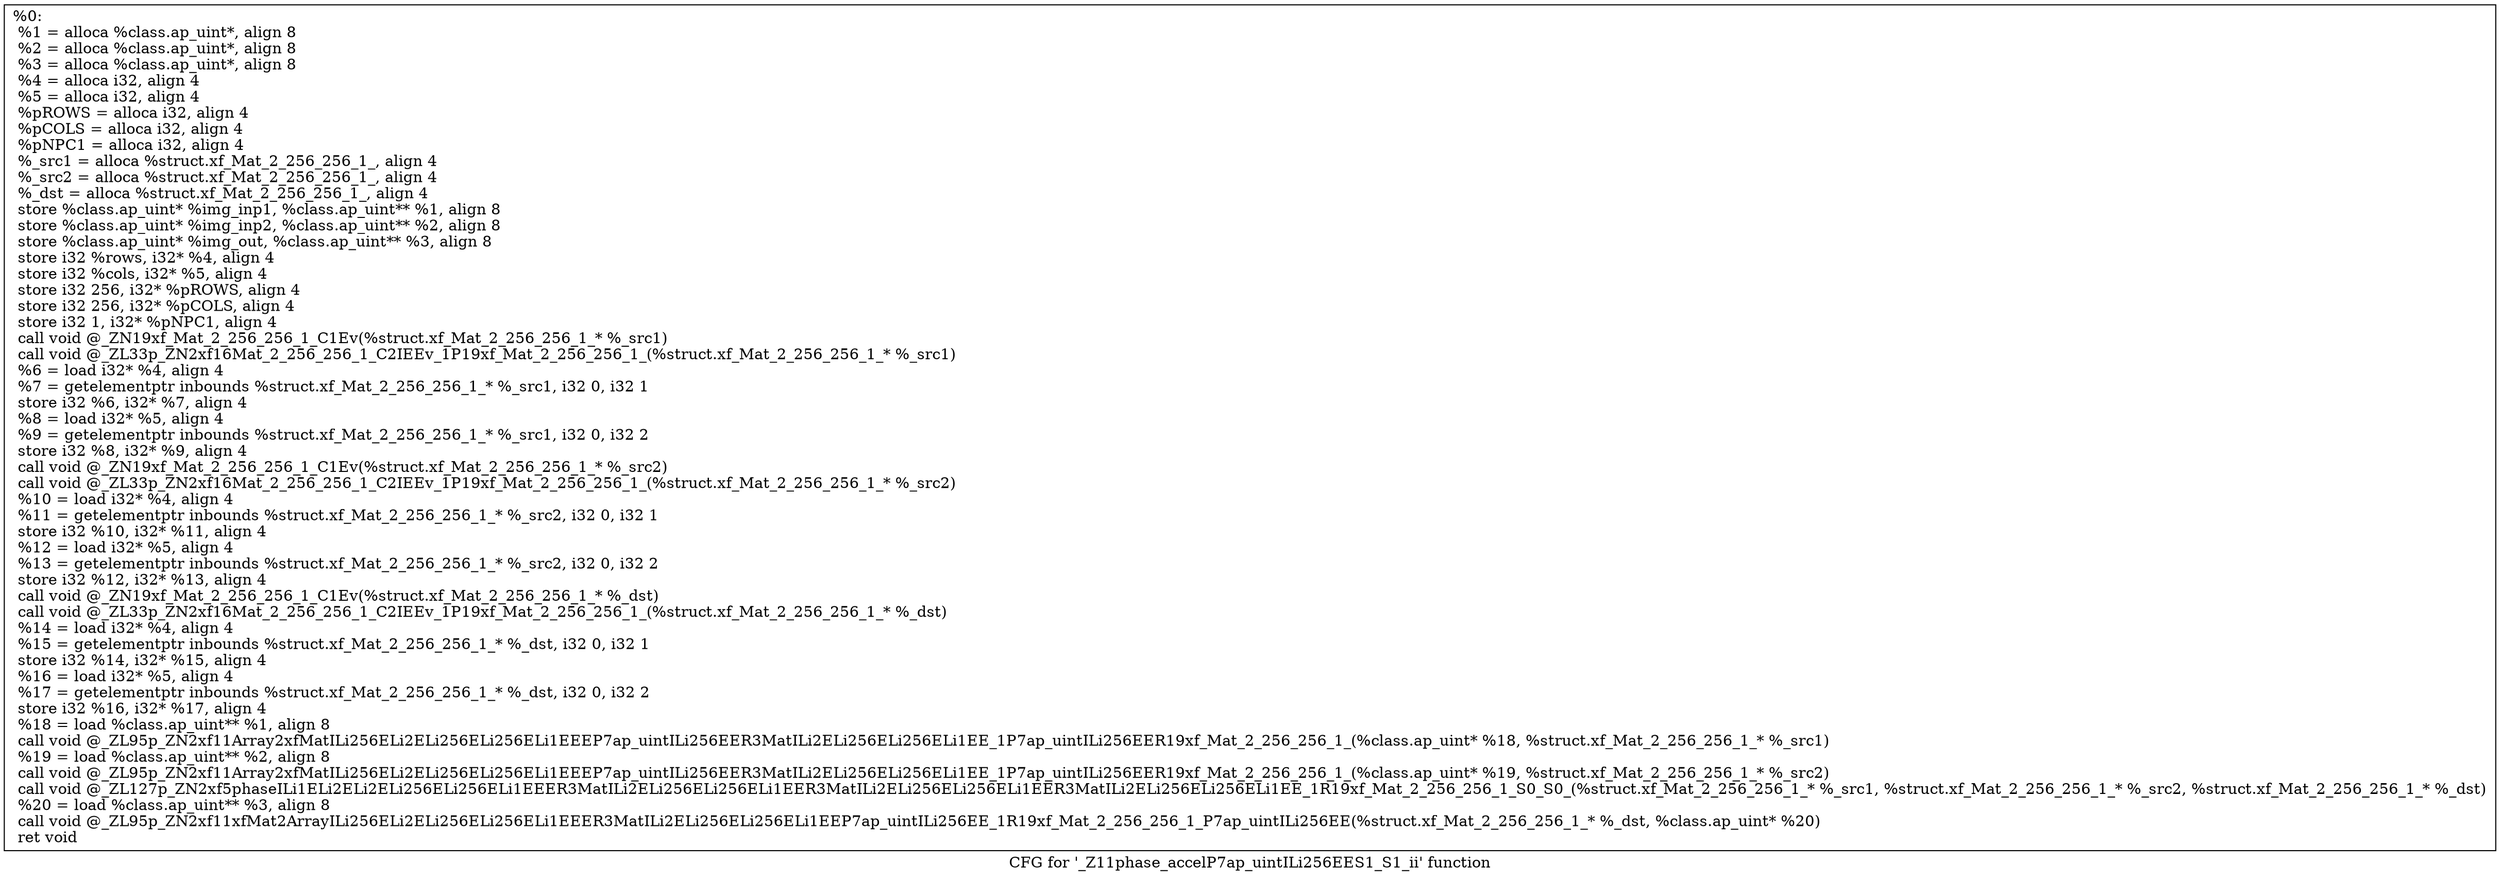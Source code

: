 digraph "CFG for '_Z11phase_accelP7ap_uintILi256EES1_S1_ii' function" {
	label="CFG for '_Z11phase_accelP7ap_uintILi256EES1_S1_ii' function";

	Node0x1c7e640 [shape=record,label="{%0:\l  %1 = alloca %class.ap_uint*, align 8\l  %2 = alloca %class.ap_uint*, align 8\l  %3 = alloca %class.ap_uint*, align 8\l  %4 = alloca i32, align 4\l  %5 = alloca i32, align 4\l  %pROWS = alloca i32, align 4\l  %pCOLS = alloca i32, align 4\l  %pNPC1 = alloca i32, align 4\l  %_src1 = alloca %struct.xf_Mat_2_256_256_1_, align 4\l  %_src2 = alloca %struct.xf_Mat_2_256_256_1_, align 4\l  %_dst = alloca %struct.xf_Mat_2_256_256_1_, align 4\l  store %class.ap_uint* %img_inp1, %class.ap_uint** %1, align 8\l  store %class.ap_uint* %img_inp2, %class.ap_uint** %2, align 8\l  store %class.ap_uint* %img_out, %class.ap_uint** %3, align 8\l  store i32 %rows, i32* %4, align 4\l  store i32 %cols, i32* %5, align 4\l  store i32 256, i32* %pROWS, align 4\l  store i32 256, i32* %pCOLS, align 4\l  store i32 1, i32* %pNPC1, align 4\l  call void @_ZN19xf_Mat_2_256_256_1_C1Ev(%struct.xf_Mat_2_256_256_1_* %_src1)\l  call void @_ZL33p_ZN2xf16Mat_2_256_256_1_C2IEEv_1P19xf_Mat_2_256_256_1_(%struct.xf_Mat_2_256_256_1_* %_src1)\l  %6 = load i32* %4, align 4\l  %7 = getelementptr inbounds %struct.xf_Mat_2_256_256_1_* %_src1, i32 0, i32 1\l  store i32 %6, i32* %7, align 4\l  %8 = load i32* %5, align 4\l  %9 = getelementptr inbounds %struct.xf_Mat_2_256_256_1_* %_src1, i32 0, i32 2\l  store i32 %8, i32* %9, align 4\l  call void @_ZN19xf_Mat_2_256_256_1_C1Ev(%struct.xf_Mat_2_256_256_1_* %_src2)\l  call void @_ZL33p_ZN2xf16Mat_2_256_256_1_C2IEEv_1P19xf_Mat_2_256_256_1_(%struct.xf_Mat_2_256_256_1_* %_src2)\l  %10 = load i32* %4, align 4\l  %11 = getelementptr inbounds %struct.xf_Mat_2_256_256_1_* %_src2, i32 0, i32 1\l  store i32 %10, i32* %11, align 4\l  %12 = load i32* %5, align 4\l  %13 = getelementptr inbounds %struct.xf_Mat_2_256_256_1_* %_src2, i32 0, i32 2\l  store i32 %12, i32* %13, align 4\l  call void @_ZN19xf_Mat_2_256_256_1_C1Ev(%struct.xf_Mat_2_256_256_1_* %_dst)\l  call void @_ZL33p_ZN2xf16Mat_2_256_256_1_C2IEEv_1P19xf_Mat_2_256_256_1_(%struct.xf_Mat_2_256_256_1_* %_dst)\l  %14 = load i32* %4, align 4\l  %15 = getelementptr inbounds %struct.xf_Mat_2_256_256_1_* %_dst, i32 0, i32 1\l  store i32 %14, i32* %15, align 4\l  %16 = load i32* %5, align 4\l  %17 = getelementptr inbounds %struct.xf_Mat_2_256_256_1_* %_dst, i32 0, i32 2\l  store i32 %16, i32* %17, align 4\l  %18 = load %class.ap_uint** %1, align 8\l  call void @_ZL95p_ZN2xf11Array2xfMatILi256ELi2ELi256ELi256ELi1EEEP7ap_uintILi256EER3MatILi2ELi256ELi256ELi1EE_1P7ap_uintILi256EER19xf_Mat_2_256_256_1_(%class.ap_uint* %18, %struct.xf_Mat_2_256_256_1_* %_src1)\l  %19 = load %class.ap_uint** %2, align 8\l  call void @_ZL95p_ZN2xf11Array2xfMatILi256ELi2ELi256ELi256ELi1EEEP7ap_uintILi256EER3MatILi2ELi256ELi256ELi1EE_1P7ap_uintILi256EER19xf_Mat_2_256_256_1_(%class.ap_uint* %19, %struct.xf_Mat_2_256_256_1_* %_src2)\l  call void @_ZL127p_ZN2xf5phaseILi1ELi2ELi2ELi256ELi256ELi1EEER3MatILi2ELi256ELi256ELi1EER3MatILi2ELi256ELi256ELi1EER3MatILi2ELi256ELi256ELi1EE_1R19xf_Mat_2_256_256_1_S0_S0_(%struct.xf_Mat_2_256_256_1_* %_src1, %struct.xf_Mat_2_256_256_1_* %_src2, %struct.xf_Mat_2_256_256_1_* %_dst)\l  %20 = load %class.ap_uint** %3, align 8\l  call void @_ZL95p_ZN2xf11xfMat2ArrayILi256ELi2ELi256ELi256ELi1EEER3MatILi2ELi256ELi256ELi1EEP7ap_uintILi256EE_1R19xf_Mat_2_256_256_1_P7ap_uintILi256EE(%struct.xf_Mat_2_256_256_1_* %_dst, %class.ap_uint* %20)\l  ret void\l}"];
}
